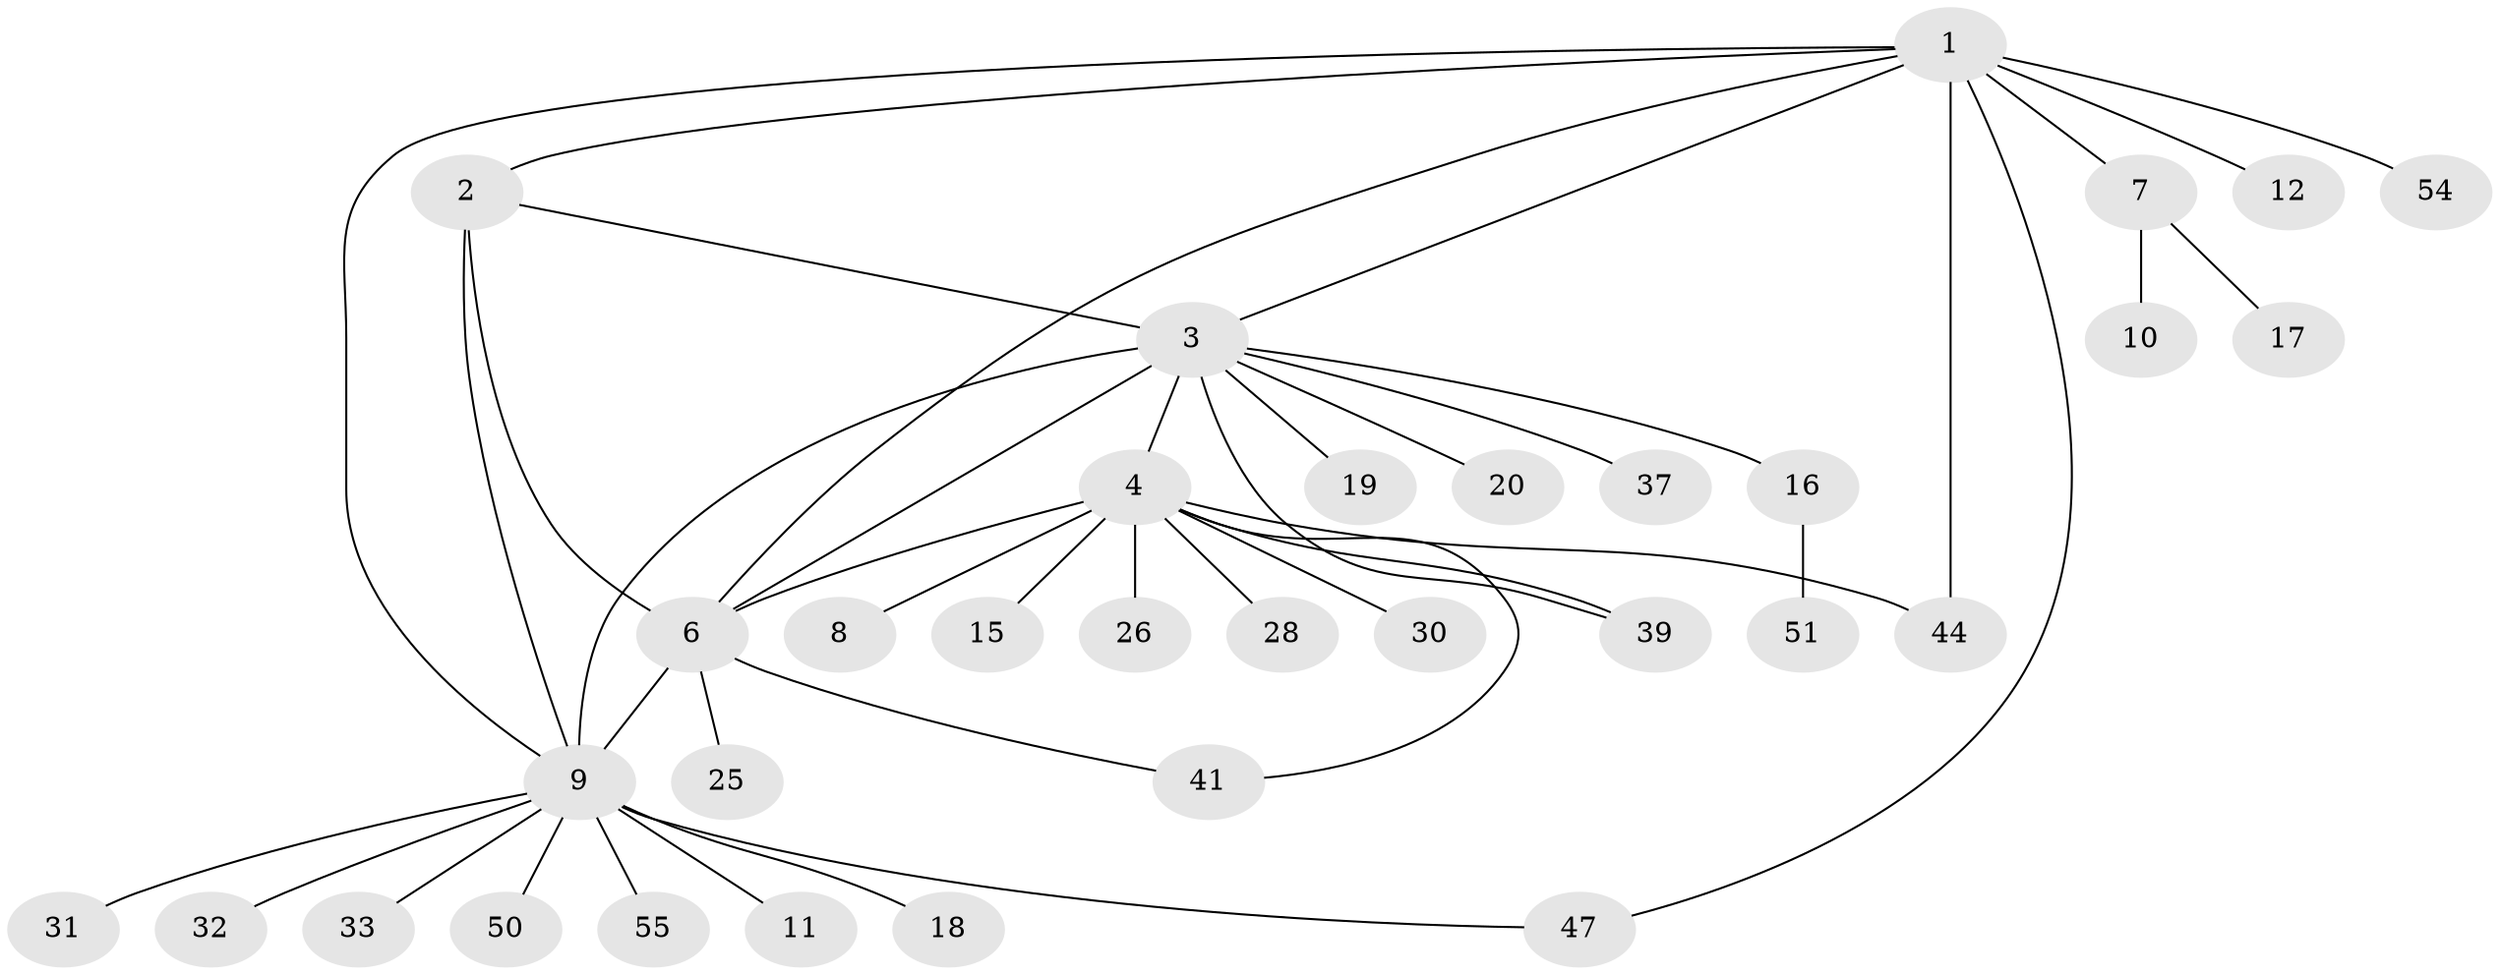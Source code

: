 // original degree distribution, {9: 0.017857142857142856, 7: 0.03571428571428571, 13: 0.03571428571428571, 10: 0.03571428571428571, 2: 0.26785714285714285, 3: 0.08928571428571429, 1: 0.5, 4: 0.017857142857142856}
// Generated by graph-tools (version 1.1) at 2025/18/03/04/25 18:18:24]
// undirected, 33 vertices, 43 edges
graph export_dot {
graph [start="1"]
  node [color=gray90,style=filled];
  1 [super="+5"];
  2 [super="+14+46"];
  3 [super="+24+23+29"];
  4;
  6;
  7;
  8;
  9 [super="+13"];
  10;
  11 [super="+22"];
  12;
  15;
  16;
  17;
  18 [super="+36+21"];
  19;
  20;
  25;
  26 [super="+45"];
  28;
  30;
  31;
  32 [super="+49"];
  33 [super="+40"];
  37;
  39;
  41;
  44 [super="+53"];
  47;
  50;
  51;
  54;
  55;
  1 -- 2;
  1 -- 3;
  1 -- 6;
  1 -- 7;
  1 -- 12;
  1 -- 47;
  1 -- 54;
  1 -- 44;
  1 -- 9;
  2 -- 3;
  2 -- 6;
  2 -- 9 [weight=2];
  3 -- 4;
  3 -- 6;
  3 -- 16;
  3 -- 19;
  3 -- 20;
  3 -- 37;
  3 -- 39;
  3 -- 9 [weight=3];
  4 -- 6;
  4 -- 8;
  4 -- 15;
  4 -- 26;
  4 -- 28;
  4 -- 30;
  4 -- 39;
  4 -- 41;
  4 -- 44;
  6 -- 25;
  6 -- 41;
  6 -- 9;
  7 -- 10;
  7 -- 17;
  9 -- 11;
  9 -- 31;
  9 -- 32 [weight=2];
  9 -- 47;
  9 -- 50;
  9 -- 55;
  9 -- 33;
  9 -- 18 [weight=3];
  16 -- 51;
}
